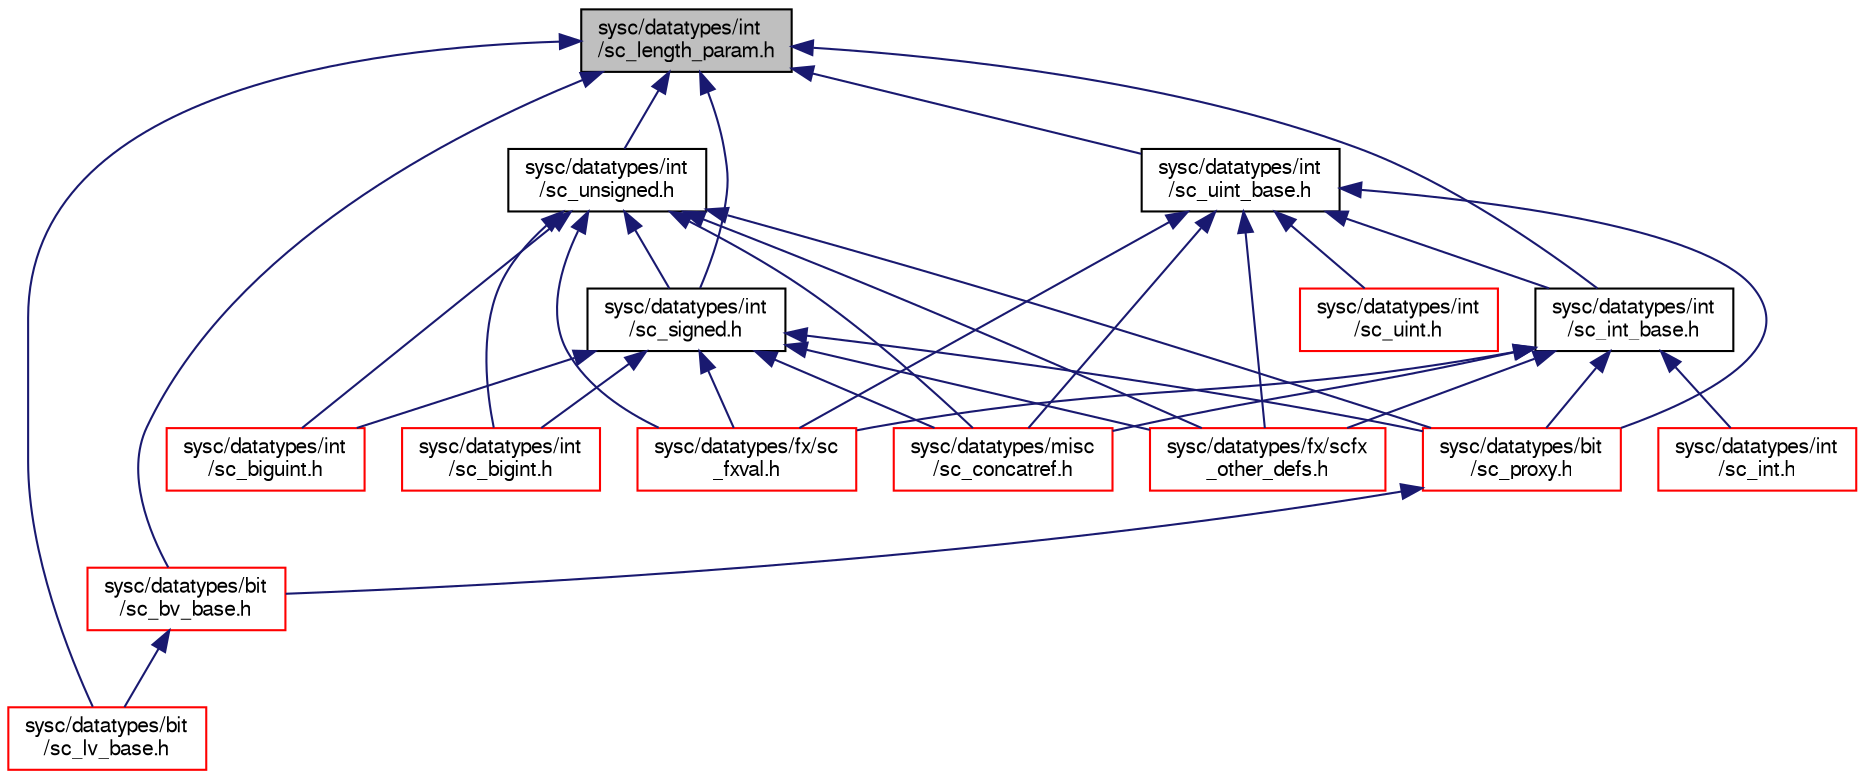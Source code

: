 digraph "sysc/datatypes/int/sc_length_param.h"
{
  edge [fontname="FreeSans",fontsize="10",labelfontname="FreeSans",labelfontsize="10"];
  node [fontname="FreeSans",fontsize="10",shape=record];
  Node43 [label="sysc/datatypes/int\l/sc_length_param.h",height=0.2,width=0.4,color="black", fillcolor="grey75", style="filled", fontcolor="black"];
  Node43 -> Node44 [dir="back",color="midnightblue",fontsize="10",style="solid",fontname="FreeSans"];
  Node44 [label="sysc/datatypes/int\l/sc_signed.h",height=0.2,width=0.4,color="black", fillcolor="white", style="filled",URL="$a00203.html"];
  Node44 -> Node45 [dir="back",color="midnightblue",fontsize="10",style="solid",fontname="FreeSans"];
  Node45 [label="sysc/datatypes/bit\l/sc_proxy.h",height=0.2,width=0.4,color="red", fillcolor="white", style="filled",URL="$a00107.html"];
  Node45 -> Node47 [dir="back",color="midnightblue",fontsize="10",style="solid",fontname="FreeSans"];
  Node47 [label="sysc/datatypes/bit\l/sc_bv_base.h",height=0.2,width=0.4,color="red", fillcolor="white", style="filled",URL="$a00095.html"];
  Node47 -> Node48 [dir="back",color="midnightblue",fontsize="10",style="solid",fontname="FreeSans"];
  Node48 [label="sysc/datatypes/bit\l/sc_lv_base.h",height=0.2,width=0.4,color="red", fillcolor="white", style="filled",URL="$a00104.html"];
  Node44 -> Node62 [dir="back",color="midnightblue",fontsize="10",style="solid",fontname="FreeSans"];
  Node62 [label="sysc/datatypes/int\l/sc_bigint.h",height=0.2,width=0.4,color="red", fillcolor="white", style="filled",URL="$a00176.html"];
  Node44 -> Node63 [dir="back",color="midnightblue",fontsize="10",style="solid",fontname="FreeSans"];
  Node63 [label="sysc/datatypes/int\l/sc_biguint.h",height=0.2,width=0.4,color="red", fillcolor="white", style="filled",URL="$a00179.html"];
  Node44 -> Node54 [dir="back",color="midnightblue",fontsize="10",style="solid",fontname="FreeSans"];
  Node54 [label="sysc/datatypes/misc\l/sc_concatref.h",height=0.2,width=0.4,color="red", fillcolor="white", style="filled",URL="$a00215.html"];
  Node44 -> Node64 [dir="back",color="midnightblue",fontsize="10",style="solid",fontname="FreeSans"];
  Node64 [label="sysc/datatypes/fx/sc\l_fxval.h",height=0.2,width=0.4,color="red", fillcolor="white", style="filled",URL="$a00140.html"];
  Node44 -> Node65 [dir="back",color="midnightblue",fontsize="10",style="solid",fontname="FreeSans"];
  Node65 [label="sysc/datatypes/fx/scfx\l_other_defs.h",height=0.2,width=0.4,color="red", fillcolor="white", style="filled",URL="$a00158.html"];
  Node43 -> Node66 [dir="back",color="midnightblue",fontsize="10",style="solid",fontname="FreeSans"];
  Node66 [label="sysc/datatypes/int\l/sc_unsigned.h",height=0.2,width=0.4,color="black", fillcolor="white", style="filled",URL="$a00212.html"];
  Node66 -> Node44 [dir="back",color="midnightblue",fontsize="10",style="solid",fontname="FreeSans"];
  Node66 -> Node45 [dir="back",color="midnightblue",fontsize="10",style="solid",fontname="FreeSans"];
  Node66 -> Node62 [dir="back",color="midnightblue",fontsize="10",style="solid",fontname="FreeSans"];
  Node66 -> Node63 [dir="back",color="midnightblue",fontsize="10",style="solid",fontname="FreeSans"];
  Node66 -> Node54 [dir="back",color="midnightblue",fontsize="10",style="solid",fontname="FreeSans"];
  Node66 -> Node64 [dir="back",color="midnightblue",fontsize="10",style="solid",fontname="FreeSans"];
  Node66 -> Node65 [dir="back",color="midnightblue",fontsize="10",style="solid",fontname="FreeSans"];
  Node43 -> Node67 [dir="back",color="midnightblue",fontsize="10",style="solid",fontname="FreeSans"];
  Node67 [label="sysc/datatypes/int\l/sc_int_base.h",height=0.2,width=0.4,color="black", fillcolor="white", style="filled",URL="$a00185.html"];
  Node67 -> Node45 [dir="back",color="midnightblue",fontsize="10",style="solid",fontname="FreeSans"];
  Node67 -> Node68 [dir="back",color="midnightblue",fontsize="10",style="solid",fontname="FreeSans"];
  Node68 [label="sysc/datatypes/int\l/sc_int.h",height=0.2,width=0.4,color="red", fillcolor="white", style="filled",URL="$a00182.html"];
  Node67 -> Node54 [dir="back",color="midnightblue",fontsize="10",style="solid",fontname="FreeSans"];
  Node67 -> Node64 [dir="back",color="midnightblue",fontsize="10",style="solid",fontname="FreeSans"];
  Node67 -> Node65 [dir="back",color="midnightblue",fontsize="10",style="solid",fontname="FreeSans"];
  Node43 -> Node69 [dir="back",color="midnightblue",fontsize="10",style="solid",fontname="FreeSans"];
  Node69 [label="sysc/datatypes/int\l/sc_uint_base.h",height=0.2,width=0.4,color="black", fillcolor="white", style="filled",URL="$a00209.html"];
  Node69 -> Node67 [dir="back",color="midnightblue",fontsize="10",style="solid",fontname="FreeSans"];
  Node69 -> Node45 [dir="back",color="midnightblue",fontsize="10",style="solid",fontname="FreeSans"];
  Node69 -> Node70 [dir="back",color="midnightblue",fontsize="10",style="solid",fontname="FreeSans"];
  Node70 [label="sysc/datatypes/int\l/sc_uint.h",height=0.2,width=0.4,color="red", fillcolor="white", style="filled",URL="$a00206.html"];
  Node69 -> Node54 [dir="back",color="midnightblue",fontsize="10",style="solid",fontname="FreeSans"];
  Node69 -> Node64 [dir="back",color="midnightblue",fontsize="10",style="solid",fontname="FreeSans"];
  Node69 -> Node65 [dir="back",color="midnightblue",fontsize="10",style="solid",fontname="FreeSans"];
  Node43 -> Node47 [dir="back",color="midnightblue",fontsize="10",style="solid",fontname="FreeSans"];
  Node43 -> Node48 [dir="back",color="midnightblue",fontsize="10",style="solid",fontname="FreeSans"];
}
